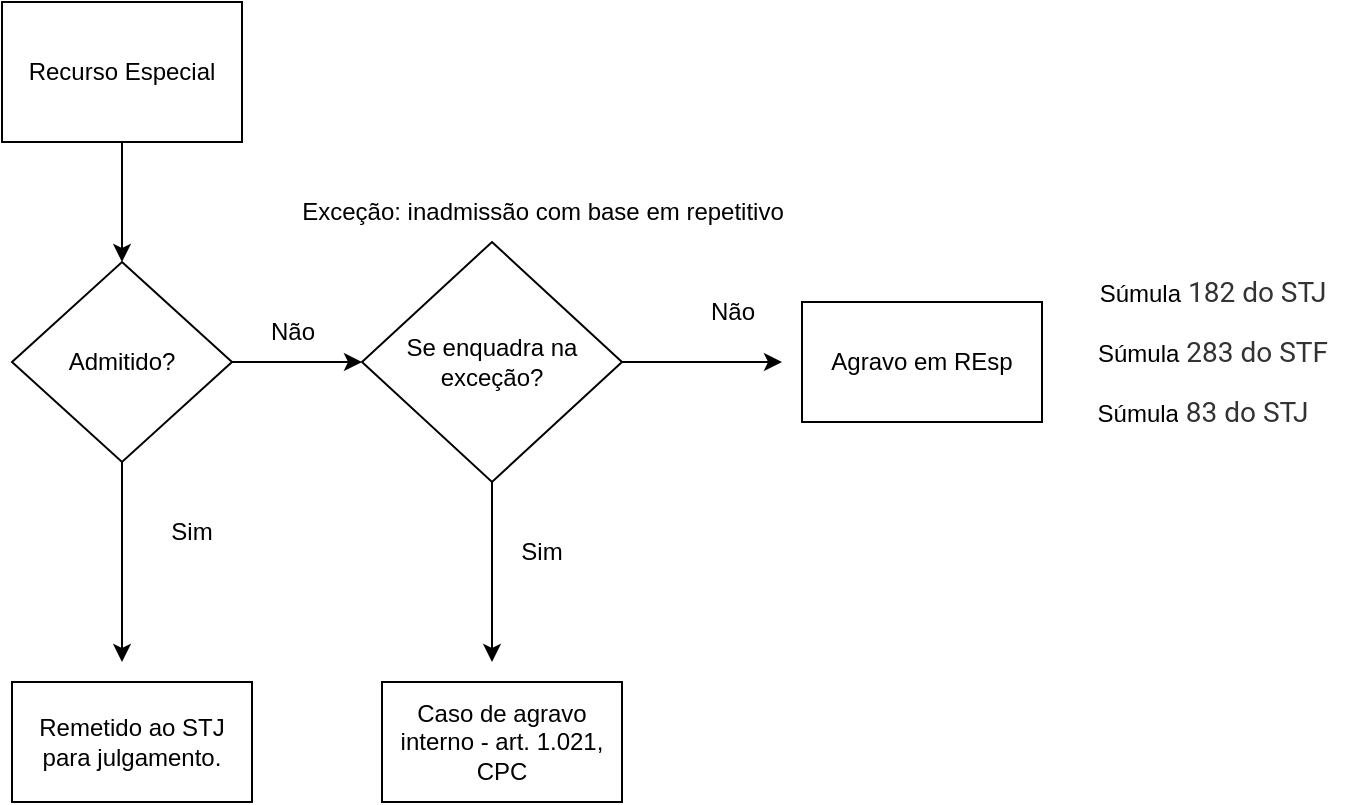 <mxfile version="21.8.0" type="github">
  <diagram name="Página-1" id="5PtJ6LBr9ZZf3Ozsw_Uv">
    <mxGraphModel dx="794" dy="446" grid="1" gridSize="10" guides="1" tooltips="1" connect="1" arrows="1" fold="1" page="1" pageScale="1" pageWidth="827" pageHeight="1169" math="0" shadow="0">
      <root>
        <mxCell id="0" />
        <mxCell id="1" parent="0" />
        <mxCell id="2VVXMc3ddV2z-ubYP3Mv-1" value="Recurso Especial" style="rounded=0;whiteSpace=wrap;html=1;" vertex="1" parent="1">
          <mxGeometry x="40" y="20" width="120" height="70" as="geometry" />
        </mxCell>
        <mxCell id="2VVXMc3ddV2z-ubYP3Mv-5" value="" style="endArrow=classic;html=1;rounded=0;exitX=0.5;exitY=1;exitDx=0;exitDy=0;" edge="1" parent="1" source="2VVXMc3ddV2z-ubYP3Mv-1" target="2VVXMc3ddV2z-ubYP3Mv-6">
          <mxGeometry width="50" height="50" relative="1" as="geometry">
            <mxPoint x="380" y="260" as="sourcePoint" />
            <mxPoint x="380" y="220" as="targetPoint" />
          </mxGeometry>
        </mxCell>
        <mxCell id="2VVXMc3ddV2z-ubYP3Mv-6" value="Admitido?" style="rhombus;whiteSpace=wrap;html=1;" vertex="1" parent="1">
          <mxGeometry x="45" y="150" width="110" height="100" as="geometry" />
        </mxCell>
        <mxCell id="2VVXMc3ddV2z-ubYP3Mv-10" value="" style="endArrow=classic;html=1;rounded=0;exitX=1;exitY=0.5;exitDx=0;exitDy=0;" edge="1" parent="1" source="2VVXMc3ddV2z-ubYP3Mv-6">
          <mxGeometry width="50" height="50" relative="1" as="geometry">
            <mxPoint x="380" y="260" as="sourcePoint" />
            <mxPoint x="220" y="200" as="targetPoint" />
            <Array as="points">
              <mxPoint x="190" y="200" />
            </Array>
          </mxGeometry>
        </mxCell>
        <mxCell id="2VVXMc3ddV2z-ubYP3Mv-11" value="" style="endArrow=classic;html=1;rounded=0;exitX=0.5;exitY=1;exitDx=0;exitDy=0;" edge="1" parent="1" source="2VVXMc3ddV2z-ubYP3Mv-6">
          <mxGeometry width="50" height="50" relative="1" as="geometry">
            <mxPoint x="100" y="240" as="sourcePoint" />
            <mxPoint x="100" y="350" as="targetPoint" />
            <Array as="points" />
          </mxGeometry>
        </mxCell>
        <mxCell id="2VVXMc3ddV2z-ubYP3Mv-12" value="Sim" style="text;strokeColor=none;align=center;fillColor=none;html=1;verticalAlign=middle;whiteSpace=wrap;rounded=0;" vertex="1" parent="1">
          <mxGeometry x="105" y="270" width="60" height="30" as="geometry" />
        </mxCell>
        <mxCell id="2VVXMc3ddV2z-ubYP3Mv-13" value="Não" style="text;html=1;align=center;verticalAlign=middle;resizable=0;points=[];autosize=1;strokeColor=none;fillColor=none;" vertex="1" parent="1">
          <mxGeometry x="160" y="170" width="50" height="30" as="geometry" />
        </mxCell>
        <mxCell id="2VVXMc3ddV2z-ubYP3Mv-15" value="Remetido ao STJ para julgamento." style="rounded=0;whiteSpace=wrap;html=1;" vertex="1" parent="1">
          <mxGeometry x="45" y="360" width="120" height="60" as="geometry" />
        </mxCell>
        <mxCell id="2VVXMc3ddV2z-ubYP3Mv-25" value="" style="edgeStyle=orthogonalEdgeStyle;rounded=0;orthogonalLoop=1;jettySize=auto;html=1;" edge="1" parent="1" source="2VVXMc3ddV2z-ubYP3Mv-18">
          <mxGeometry relative="1" as="geometry">
            <mxPoint x="430" y="200" as="targetPoint" />
          </mxGeometry>
        </mxCell>
        <mxCell id="2VVXMc3ddV2z-ubYP3Mv-27" value="" style="edgeStyle=orthogonalEdgeStyle;rounded=0;orthogonalLoop=1;jettySize=auto;html=1;" edge="1" parent="1" source="2VVXMc3ddV2z-ubYP3Mv-18">
          <mxGeometry relative="1" as="geometry">
            <mxPoint x="285" y="350" as="targetPoint" />
          </mxGeometry>
        </mxCell>
        <mxCell id="2VVXMc3ddV2z-ubYP3Mv-18" value="Se enquadra na exceção?" style="rhombus;whiteSpace=wrap;html=1;" vertex="1" parent="1">
          <mxGeometry x="220" y="140" width="130" height="120" as="geometry" />
        </mxCell>
        <mxCell id="2VVXMc3ddV2z-ubYP3Mv-23" value="Exceção: inadmissão com base em repetitivo" style="text;html=1;align=center;verticalAlign=middle;resizable=0;points=[];autosize=1;strokeColor=none;fillColor=none;" vertex="1" parent="1">
          <mxGeometry x="180" y="110" width="260" height="30" as="geometry" />
        </mxCell>
        <mxCell id="2VVXMc3ddV2z-ubYP3Mv-28" value="Não" style="text;html=1;align=center;verticalAlign=middle;resizable=0;points=[];autosize=1;strokeColor=none;fillColor=none;" vertex="1" parent="1">
          <mxGeometry x="380" y="160" width="50" height="30" as="geometry" />
        </mxCell>
        <mxCell id="2VVXMc3ddV2z-ubYP3Mv-29" value="Sim" style="text;strokeColor=none;align=center;fillColor=none;html=1;verticalAlign=middle;whiteSpace=wrap;rounded=0;" vertex="1" parent="1">
          <mxGeometry x="280" y="280" width="60" height="30" as="geometry" />
        </mxCell>
        <mxCell id="2VVXMc3ddV2z-ubYP3Mv-30" value="Caso de agravo interno - art. 1.021, CPC" style="rounded=0;whiteSpace=wrap;html=1;" vertex="1" parent="1">
          <mxGeometry x="230" y="360" width="120" height="60" as="geometry" />
        </mxCell>
        <mxCell id="2VVXMc3ddV2z-ubYP3Mv-31" value="Agravo em REsp" style="rounded=0;whiteSpace=wrap;html=1;" vertex="1" parent="1">
          <mxGeometry x="440" y="170" width="120" height="60" as="geometry" />
        </mxCell>
        <mxCell id="2VVXMc3ddV2z-ubYP3Mv-32" value="Súmula&lt;span style=&quot;color: rgba(0, 0, 0, 0.8); font-family: Roboto, system-ui, -apple-system, &amp;quot;Segoe UI&amp;quot;, Oxygen, Ubuntu, Cantarell, &amp;quot;Open Sans&amp;quot;, &amp;quot;Helvetica Neue&amp;quot;, sans-serif; font-size: 14px; text-align: left; background-color: rgb(255, 255, 255);&quot;&gt;&amp;nbsp;182 do STJ&lt;/span&gt;" style="text;html=1;align=center;verticalAlign=middle;resizable=0;points=[];autosize=1;strokeColor=none;fillColor=none;" vertex="1" parent="1">
          <mxGeometry x="580" y="150" width="130" height="30" as="geometry" />
        </mxCell>
        <mxCell id="2VVXMc3ddV2z-ubYP3Mv-33" value="Súmula&lt;span style=&quot;color: rgba(0, 0, 0, 0.8); font-family: Roboto, system-ui, -apple-system, &amp;quot;Segoe UI&amp;quot;, Oxygen, Ubuntu, Cantarell, &amp;quot;Open Sans&amp;quot;, &amp;quot;Helvetica Neue&amp;quot;, sans-serif; font-size: 14px; text-align: left; background-color: rgb(255, 255, 255);&quot;&gt;&amp;nbsp;283 do STF&lt;/span&gt;" style="text;html=1;align=center;verticalAlign=middle;resizable=0;points=[];autosize=1;strokeColor=none;fillColor=none;" vertex="1" parent="1">
          <mxGeometry x="575" y="180" width="140" height="30" as="geometry" />
        </mxCell>
        <mxCell id="2VVXMc3ddV2z-ubYP3Mv-34" value="Súmula&lt;span style=&quot;color: rgba(0, 0, 0, 0.8); font-family: Roboto, system-ui, -apple-system, &amp;quot;Segoe UI&amp;quot;, Oxygen, Ubuntu, Cantarell, &amp;quot;Open Sans&amp;quot;, &amp;quot;Helvetica Neue&amp;quot;, sans-serif; font-size: 14px; text-align: left; background-color: rgb(255, 255, 255);&quot;&gt;&amp;nbsp;83 do STJ&lt;/span&gt;" style="text;html=1;align=center;verticalAlign=middle;resizable=0;points=[];autosize=1;strokeColor=none;fillColor=none;" vertex="1" parent="1">
          <mxGeometry x="575" y="210" width="130" height="30" as="geometry" />
        </mxCell>
      </root>
    </mxGraphModel>
  </diagram>
</mxfile>
